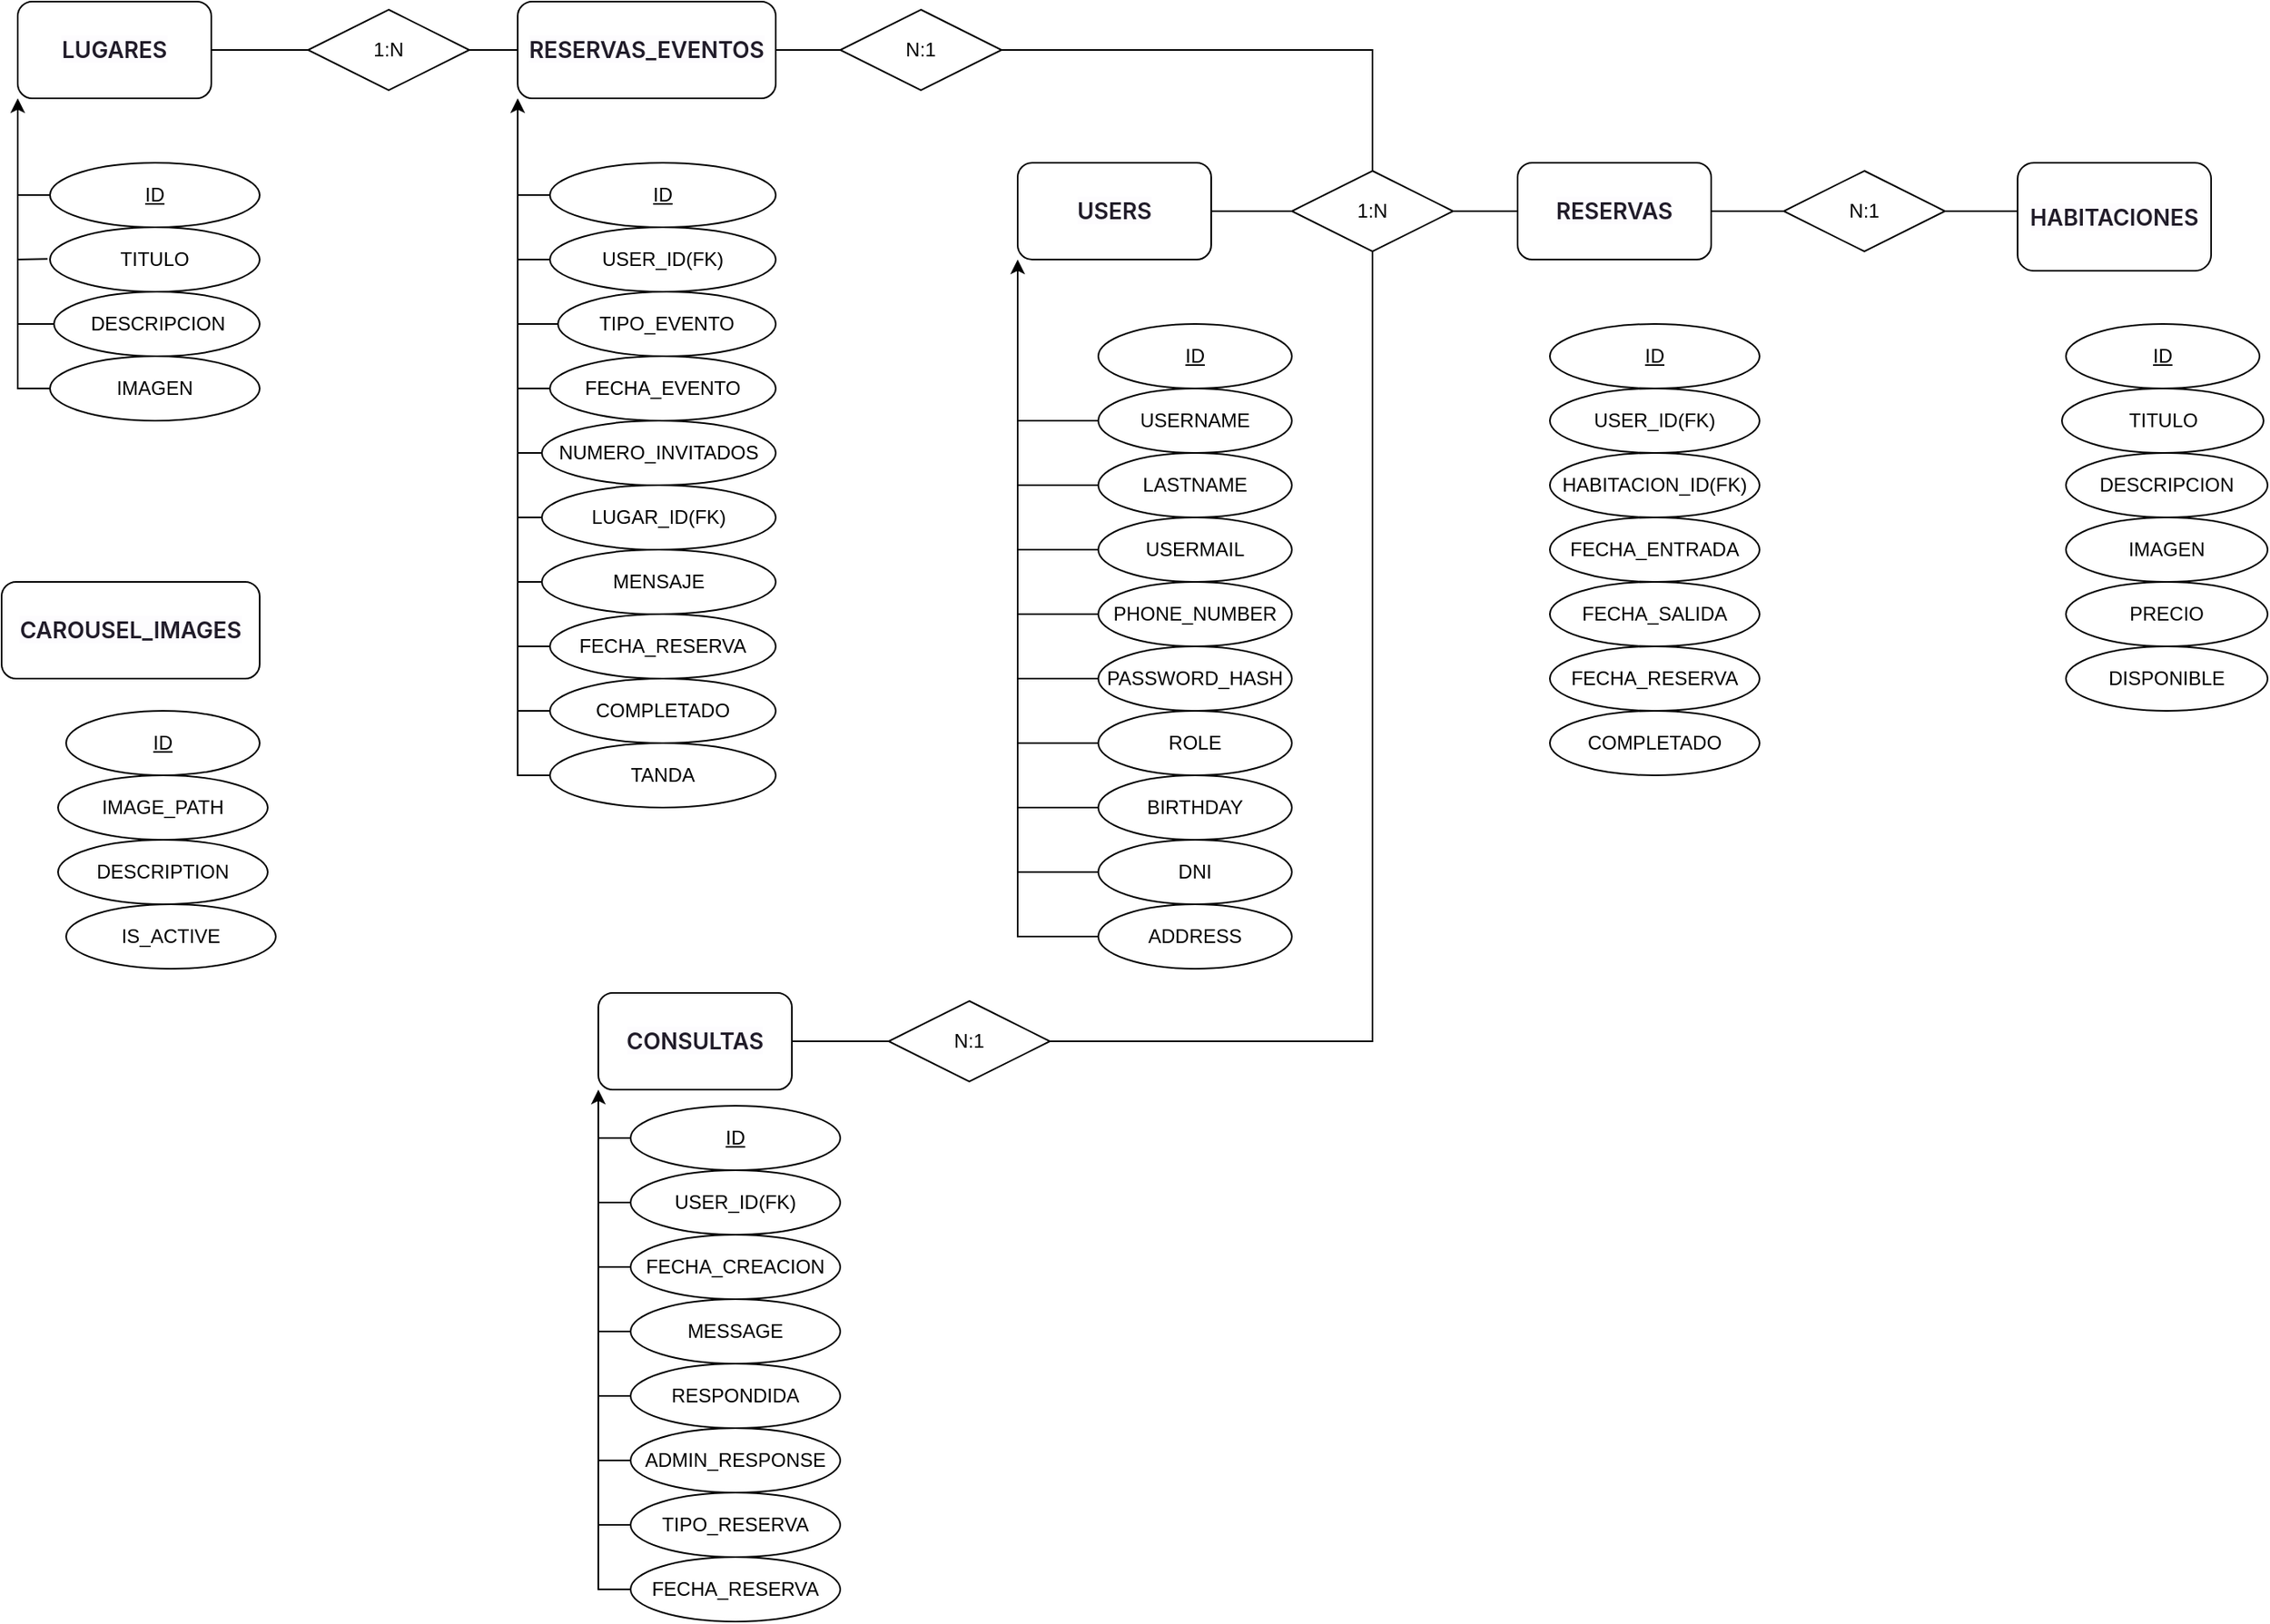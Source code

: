 <mxfile version="27.1.4">
  <diagram name="Page-1" id="kvXtFXLM-AqxZf3X4bmF">
    <mxGraphModel dx="3158" dy="1260" grid="1" gridSize="10" guides="1" tooltips="1" connect="1" arrows="1" fold="1" page="1" pageScale="1" pageWidth="850" pageHeight="1100" math="0" shadow="0">
      <root>
        <mxCell id="0" />
        <mxCell id="1" parent="0" />
        <mxCell id="NwX0gk8FVgNozurQdXJV-1" value="&lt;span style=&quot;box-sizing: border-box; border: 0px solid; --tw-border-spacing-x: 0; --tw-border-spacing-y: 0; --tw-translate-x: 0; --tw-translate-y: 0; --tw-rotate: 0; --tw-skew-x: 0; --tw-skew-y: 0; --tw-scale-x: 1; --tw-scale-y: 1; --tw-pan-x: ; --tw-pan-y: ; --tw-pinch-zoom: ; --tw-scroll-snap-strictness: proximity; --tw-ordinal: ; --tw-slashed-zero: ; --tw-numeric-figure: ; --tw-numeric-spacing: ; --tw-numeric-fraction: ; --tw-ring-inset: ; --tw-ring-offset-width: 0px; --tw-ring-offset-color: #fff; --tw-ring-color: rgba(59,130,246,.5); --tw-ring-offset-shadow: 0 0 transparent; --tw-ring-shadow: 0 0 transparent; --tw-shadow: 0 0 transparent; --tw-shadow-colored: 0 0 transparent; --tw-blur: ; --tw-brightness: ; --tw-contrast: ; --tw-grayscale: ; --tw-hue-rotate: ; --tw-invert: ; --tw-saturate: ; --tw-sepia: ; --tw-drop-shadow: ; --tw-backdrop-blur: ; --tw-backdrop-brightness: ; --tw-backdrop-contrast: ; --tw-backdrop-grayscale: ; --tw-backdrop-hue-rotate: ; --tw-backdrop-invert: ; --tw-backdrop-opacity: ; --tw-backdrop-saturate: ; --tw-backdrop-sepia: ; --tw-gradient-from-position: ; --tw-gradient-via-position: ; --tw-gradient-to-position: ; font-weight: 600; color: rgba(6, 0, 15, 0.89); font-family: Inter, system-ui, -apple-system, &amp;quot;Segoe UI&amp;quot;, Roboto, Ubuntu, Cantarell, &amp;quot;Noto Sans&amp;quot;, sans-serif, &amp;quot;Segoe UI&amp;quot;, Roboto, Ubuntu, Cantarell, &amp;quot;Noto Sans&amp;quot;, sans-serif; font-size: 14px; text-align: left; background-color: rgb(253, 252, 254);&quot; class=&quot;!text-neutral-a12&quot;&gt;RESERVAS&lt;/span&gt;" style="rounded=1;whiteSpace=wrap;html=1;" vertex="1" parent="1">
          <mxGeometry x="780" y="280" width="120" height="60" as="geometry" />
        </mxCell>
        <mxCell id="NwX0gk8FVgNozurQdXJV-2" value="&lt;span style=&quot;box-sizing: border-box; border: 0px solid; --tw-border-spacing-x: 0; --tw-border-spacing-y: 0; --tw-translate-x: 0; --tw-translate-y: 0; --tw-rotate: 0; --tw-skew-x: 0; --tw-skew-y: 0; --tw-scale-x: 1; --tw-scale-y: 1; --tw-pan-x: ; --tw-pan-y: ; --tw-pinch-zoom: ; --tw-scroll-snap-strictness: proximity; --tw-ordinal: ; --tw-slashed-zero: ; --tw-numeric-figure: ; --tw-numeric-spacing: ; --tw-numeric-fraction: ; --tw-ring-inset: ; --tw-ring-offset-width: 0px; --tw-ring-offset-color: #fff; --tw-ring-color: rgba(59,130,246,.5); --tw-ring-offset-shadow: 0 0 transparent; --tw-ring-shadow: 0 0 transparent; --tw-shadow: 0 0 transparent; --tw-shadow-colored: 0 0 transparent; --tw-blur: ; --tw-brightness: ; --tw-contrast: ; --tw-grayscale: ; --tw-hue-rotate: ; --tw-invert: ; --tw-saturate: ; --tw-sepia: ; --tw-drop-shadow: ; --tw-backdrop-blur: ; --tw-backdrop-brightness: ; --tw-backdrop-contrast: ; --tw-backdrop-grayscale: ; --tw-backdrop-hue-rotate: ; --tw-backdrop-invert: ; --tw-backdrop-opacity: ; --tw-backdrop-saturate: ; --tw-backdrop-sepia: ; --tw-gradient-from-position: ; --tw-gradient-via-position: ; --tw-gradient-to-position: ; font-weight: 600; color: rgba(6, 0, 15, 0.89); font-family: Inter, system-ui, -apple-system, &amp;quot;Segoe UI&amp;quot;, Roboto, Ubuntu, Cantarell, &amp;quot;Noto Sans&amp;quot;, sans-serif, &amp;quot;Segoe UI&amp;quot;, Roboto, Ubuntu, Cantarell, &amp;quot;Noto Sans&amp;quot;, sans-serif; font-size: 14px; text-align: left; background-color: rgb(253, 252, 254);&quot; class=&quot;!text-neutral-a12&quot;&gt;CAROUSEL_IMAGES&lt;/span&gt;" style="rounded=1;whiteSpace=wrap;html=1;" vertex="1" parent="1">
          <mxGeometry x="-160" y="540" width="160" height="60" as="geometry" />
        </mxCell>
        <mxCell id="NwX0gk8FVgNozurQdXJV-3" value="&lt;span style=&quot;box-sizing: border-box; border: 0px solid; --tw-border-spacing-x: 0; --tw-border-spacing-y: 0; --tw-translate-x: 0; --tw-translate-y: 0; --tw-rotate: 0; --tw-skew-x: 0; --tw-skew-y: 0; --tw-scale-x: 1; --tw-scale-y: 1; --tw-pan-x: ; --tw-pan-y: ; --tw-pinch-zoom: ; --tw-scroll-snap-strictness: proximity; --tw-ordinal: ; --tw-slashed-zero: ; --tw-numeric-figure: ; --tw-numeric-spacing: ; --tw-numeric-fraction: ; --tw-ring-inset: ; --tw-ring-offset-width: 0px; --tw-ring-offset-color: #fff; --tw-ring-color: rgba(59,130,246,.5); --tw-ring-offset-shadow: 0 0 transparent; --tw-ring-shadow: 0 0 transparent; --tw-shadow: 0 0 transparent; --tw-shadow-colored: 0 0 transparent; --tw-blur: ; --tw-brightness: ; --tw-contrast: ; --tw-grayscale: ; --tw-hue-rotate: ; --tw-invert: ; --tw-saturate: ; --tw-sepia: ; --tw-drop-shadow: ; --tw-backdrop-blur: ; --tw-backdrop-brightness: ; --tw-backdrop-contrast: ; --tw-backdrop-grayscale: ; --tw-backdrop-hue-rotate: ; --tw-backdrop-invert: ; --tw-backdrop-opacity: ; --tw-backdrop-saturate: ; --tw-backdrop-sepia: ; --tw-gradient-from-position: ; --tw-gradient-via-position: ; --tw-gradient-to-position: ; font-weight: 600; color: rgba(6, 0, 15, 0.89); font-family: Inter, system-ui, -apple-system, &amp;quot;Segoe UI&amp;quot;, Roboto, Ubuntu, Cantarell, &amp;quot;Noto Sans&amp;quot;, sans-serif, &amp;quot;Segoe UI&amp;quot;, Roboto, Ubuntu, Cantarell, &amp;quot;Noto Sans&amp;quot;, sans-serif; font-size: 14px; text-align: left; background-color: rgb(253, 252, 254);&quot; class=&quot;!text-neutral-a12&quot;&gt;HABITACIONES&lt;/span&gt;" style="rounded=1;whiteSpace=wrap;html=1;" vertex="1" parent="1">
          <mxGeometry x="1090" y="280" width="120" height="67" as="geometry" />
        </mxCell>
        <mxCell id="NwX0gk8FVgNozurQdXJV-4" value="&lt;span style=&quot;box-sizing: border-box; border: 0px solid; --tw-border-spacing-x: 0; --tw-border-spacing-y: 0; --tw-translate-x: 0; --tw-translate-y: 0; --tw-rotate: 0; --tw-skew-x: 0; --tw-skew-y: 0; --tw-scale-x: 1; --tw-scale-y: 1; --tw-pan-x: ; --tw-pan-y: ; --tw-pinch-zoom: ; --tw-scroll-snap-strictness: proximity; --tw-ordinal: ; --tw-slashed-zero: ; --tw-numeric-figure: ; --tw-numeric-spacing: ; --tw-numeric-fraction: ; --tw-ring-inset: ; --tw-ring-offset-width: 0px; --tw-ring-offset-color: #fff; --tw-ring-color: rgba(59,130,246,.5); --tw-ring-offset-shadow: 0 0 transparent; --tw-ring-shadow: 0 0 transparent; --tw-shadow: 0 0 transparent; --tw-shadow-colored: 0 0 transparent; --tw-blur: ; --tw-brightness: ; --tw-contrast: ; --tw-grayscale: ; --tw-hue-rotate: ; --tw-invert: ; --tw-saturate: ; --tw-sepia: ; --tw-drop-shadow: ; --tw-backdrop-blur: ; --tw-backdrop-brightness: ; --tw-backdrop-contrast: ; --tw-backdrop-grayscale: ; --tw-backdrop-hue-rotate: ; --tw-backdrop-invert: ; --tw-backdrop-opacity: ; --tw-backdrop-saturate: ; --tw-backdrop-sepia: ; --tw-gradient-from-position: ; --tw-gradient-via-position: ; --tw-gradient-to-position: ; font-weight: 600; color: rgba(6, 0, 15, 0.89); font-family: Inter, system-ui, -apple-system, &amp;quot;Segoe UI&amp;quot;, Roboto, Ubuntu, Cantarell, &amp;quot;Noto Sans&amp;quot;, sans-serif, &amp;quot;Segoe UI&amp;quot;, Roboto, Ubuntu, Cantarell, &amp;quot;Noto Sans&amp;quot;, sans-serif; font-size: 14px; text-align: left; background-color: rgb(253, 252, 254);&quot; class=&quot;!text-neutral-a12&quot;&gt;RESERVAS_EVENTOS&lt;/span&gt;" style="rounded=1;whiteSpace=wrap;html=1;" vertex="1" parent="1">
          <mxGeometry x="160" y="180" width="160" height="60" as="geometry" />
        </mxCell>
        <mxCell id="NwX0gk8FVgNozurQdXJV-5" value="&lt;span style=&quot;box-sizing: border-box; border: 0px solid; --tw-border-spacing-x: 0; --tw-border-spacing-y: 0; --tw-translate-x: 0; --tw-translate-y: 0; --tw-rotate: 0; --tw-skew-x: 0; --tw-skew-y: 0; --tw-scale-x: 1; --tw-scale-y: 1; --tw-pan-x: ; --tw-pan-y: ; --tw-pinch-zoom: ; --tw-scroll-snap-strictness: proximity; --tw-ordinal: ; --tw-slashed-zero: ; --tw-numeric-figure: ; --tw-numeric-spacing: ; --tw-numeric-fraction: ; --tw-ring-inset: ; --tw-ring-offset-width: 0px; --tw-ring-offset-color: #fff; --tw-ring-color: rgba(59,130,246,.5); --tw-ring-offset-shadow: 0 0 transparent; --tw-ring-shadow: 0 0 transparent; --tw-shadow: 0 0 transparent; --tw-shadow-colored: 0 0 transparent; --tw-blur: ; --tw-brightness: ; --tw-contrast: ; --tw-grayscale: ; --tw-hue-rotate: ; --tw-invert: ; --tw-saturate: ; --tw-sepia: ; --tw-drop-shadow: ; --tw-backdrop-blur: ; --tw-backdrop-brightness: ; --tw-backdrop-contrast: ; --tw-backdrop-grayscale: ; --tw-backdrop-hue-rotate: ; --tw-backdrop-invert: ; --tw-backdrop-opacity: ; --tw-backdrop-saturate: ; --tw-backdrop-sepia: ; --tw-gradient-from-position: ; --tw-gradient-via-position: ; --tw-gradient-to-position: ; font-weight: 600; color: rgba(6, 0, 15, 0.89); font-family: Inter, system-ui, -apple-system, &amp;quot;Segoe UI&amp;quot;, Roboto, Ubuntu, Cantarell, &amp;quot;Noto Sans&amp;quot;, sans-serif, &amp;quot;Segoe UI&amp;quot;, Roboto, Ubuntu, Cantarell, &amp;quot;Noto Sans&amp;quot;, sans-serif; font-size: 14px; text-align: left; background-color: rgb(253, 252, 254);&quot; class=&quot;!text-neutral-a12&quot;&gt;LUGARES&lt;/span&gt;" style="rounded=1;whiteSpace=wrap;html=1;" vertex="1" parent="1">
          <mxGeometry x="-150" y="180" width="120" height="60" as="geometry" />
        </mxCell>
        <mxCell id="NwX0gk8FVgNozurQdXJV-6" value="&lt;span style=&quot;box-sizing: border-box; border: 0px solid; --tw-border-spacing-x: 0; --tw-border-spacing-y: 0; --tw-translate-x: 0; --tw-translate-y: 0; --tw-rotate: 0; --tw-skew-x: 0; --tw-skew-y: 0; --tw-scale-x: 1; --tw-scale-y: 1; --tw-pan-x: ; --tw-pan-y: ; --tw-pinch-zoom: ; --tw-scroll-snap-strictness: proximity; --tw-ordinal: ; --tw-slashed-zero: ; --tw-numeric-figure: ; --tw-numeric-spacing: ; --tw-numeric-fraction: ; --tw-ring-inset: ; --tw-ring-offset-width: 0px; --tw-ring-offset-color: #fff; --tw-ring-color: rgba(59,130,246,.5); --tw-ring-offset-shadow: 0 0 transparent; --tw-ring-shadow: 0 0 transparent; --tw-shadow: 0 0 transparent; --tw-shadow-colored: 0 0 transparent; --tw-blur: ; --tw-brightness: ; --tw-contrast: ; --tw-grayscale: ; --tw-hue-rotate: ; --tw-invert: ; --tw-saturate: ; --tw-sepia: ; --tw-drop-shadow: ; --tw-backdrop-blur: ; --tw-backdrop-brightness: ; --tw-backdrop-contrast: ; --tw-backdrop-grayscale: ; --tw-backdrop-hue-rotate: ; --tw-backdrop-invert: ; --tw-backdrop-opacity: ; --tw-backdrop-saturate: ; --tw-backdrop-sepia: ; --tw-gradient-from-position: ; --tw-gradient-via-position: ; --tw-gradient-to-position: ; font-weight: 600; color: rgba(6, 0, 15, 0.89); font-family: Inter, system-ui, -apple-system, &amp;quot;Segoe UI&amp;quot;, Roboto, Ubuntu, Cantarell, &amp;quot;Noto Sans&amp;quot;, sans-serif, &amp;quot;Segoe UI&amp;quot;, Roboto, Ubuntu, Cantarell, &amp;quot;Noto Sans&amp;quot;, sans-serif; font-size: 14px; text-align: left; background-color: rgb(253, 252, 254);&quot; class=&quot;!text-neutral-a12&quot;&gt;USERS&lt;/span&gt;" style="rounded=1;whiteSpace=wrap;html=1;" vertex="1" parent="1">
          <mxGeometry x="470" y="280" width="120" height="60" as="geometry" />
        </mxCell>
        <mxCell id="NwX0gk8FVgNozurQdXJV-7" value="&lt;span style=&quot;box-sizing: border-box; border: 0px solid; --tw-border-spacing-x: 0; --tw-border-spacing-y: 0; --tw-translate-x: 0; --tw-translate-y: 0; --tw-rotate: 0; --tw-skew-x: 0; --tw-skew-y: 0; --tw-scale-x: 1; --tw-scale-y: 1; --tw-pan-x: ; --tw-pan-y: ; --tw-pinch-zoom: ; --tw-scroll-snap-strictness: proximity; --tw-ordinal: ; --tw-slashed-zero: ; --tw-numeric-figure: ; --tw-numeric-spacing: ; --tw-numeric-fraction: ; --tw-ring-inset: ; --tw-ring-offset-width: 0px; --tw-ring-offset-color: #fff; --tw-ring-color: rgba(59,130,246,.5); --tw-ring-offset-shadow: 0 0 transparent; --tw-ring-shadow: 0 0 transparent; --tw-shadow: 0 0 transparent; --tw-shadow-colored: 0 0 transparent; --tw-blur: ; --tw-brightness: ; --tw-contrast: ; --tw-grayscale: ; --tw-hue-rotate: ; --tw-invert: ; --tw-saturate: ; --tw-sepia: ; --tw-drop-shadow: ; --tw-backdrop-blur: ; --tw-backdrop-brightness: ; --tw-backdrop-contrast: ; --tw-backdrop-grayscale: ; --tw-backdrop-hue-rotate: ; --tw-backdrop-invert: ; --tw-backdrop-opacity: ; --tw-backdrop-saturate: ; --tw-backdrop-sepia: ; --tw-gradient-from-position: ; --tw-gradient-via-position: ; --tw-gradient-to-position: ; font-weight: 600; color: rgba(6, 0, 15, 0.89); font-family: Inter, system-ui, -apple-system, &amp;quot;Segoe UI&amp;quot;, Roboto, Ubuntu, Cantarell, &amp;quot;Noto Sans&amp;quot;, sans-serif, &amp;quot;Segoe UI&amp;quot;, Roboto, Ubuntu, Cantarell, &amp;quot;Noto Sans&amp;quot;, sans-serif; font-size: 14px; text-align: left; background-color: rgb(253, 252, 254);&quot; class=&quot;!text-neutral-a12&quot;&gt;CONSULTAS&lt;/span&gt;" style="rounded=1;whiteSpace=wrap;html=1;" vertex="1" parent="1">
          <mxGeometry x="210" y="795" width="120" height="60" as="geometry" />
        </mxCell>
        <mxCell id="NwX0gk8FVgNozurQdXJV-10" value="&lt;u&gt;ID&lt;/u&gt;" style="ellipse;whiteSpace=wrap;html=1;" vertex="1" parent="1">
          <mxGeometry x="520" y="380" width="120" height="40" as="geometry" />
        </mxCell>
        <mxCell id="NwX0gk8FVgNozurQdXJV-11" value="USERNAME" style="ellipse;whiteSpace=wrap;html=1;" vertex="1" parent="1">
          <mxGeometry x="520" y="420" width="120" height="40" as="geometry" />
        </mxCell>
        <mxCell id="NwX0gk8FVgNozurQdXJV-12" value="LASTNAME" style="ellipse;whiteSpace=wrap;html=1;" vertex="1" parent="1">
          <mxGeometry x="520" y="460" width="120" height="40" as="geometry" />
        </mxCell>
        <mxCell id="NwX0gk8FVgNozurQdXJV-13" value="USERMAIL" style="ellipse;whiteSpace=wrap;html=1;" vertex="1" parent="1">
          <mxGeometry x="520" y="500" width="120" height="40" as="geometry" />
        </mxCell>
        <mxCell id="NwX0gk8FVgNozurQdXJV-14" value="PHONE_NUMBER" style="ellipse;whiteSpace=wrap;html=1;" vertex="1" parent="1">
          <mxGeometry x="520" y="540" width="120" height="40" as="geometry" />
        </mxCell>
        <mxCell id="NwX0gk8FVgNozurQdXJV-15" value="PASSWORD_HASH" style="ellipse;whiteSpace=wrap;html=1;" vertex="1" parent="1">
          <mxGeometry x="520" y="580" width="120" height="40" as="geometry" />
        </mxCell>
        <mxCell id="NwX0gk8FVgNozurQdXJV-16" value="ROLE" style="ellipse;whiteSpace=wrap;html=1;" vertex="1" parent="1">
          <mxGeometry x="520" y="620" width="120" height="40" as="geometry" />
        </mxCell>
        <mxCell id="NwX0gk8FVgNozurQdXJV-17" value="BIRTHDAY" style="ellipse;whiteSpace=wrap;html=1;" vertex="1" parent="1">
          <mxGeometry x="520" y="660" width="120" height="40" as="geometry" />
        </mxCell>
        <mxCell id="NwX0gk8FVgNozurQdXJV-18" value="DNI" style="ellipse;whiteSpace=wrap;html=1;" vertex="1" parent="1">
          <mxGeometry x="520" y="700" width="120" height="40" as="geometry" />
        </mxCell>
        <mxCell id="NwX0gk8FVgNozurQdXJV-19" value="ADDRESS" style="ellipse;whiteSpace=wrap;html=1;" vertex="1" parent="1">
          <mxGeometry x="520" y="740" width="120" height="40" as="geometry" />
        </mxCell>
        <mxCell id="NwX0gk8FVgNozurQdXJV-21" value="" style="endArrow=classic;html=1;rounded=0;exitX=0;exitY=0.5;exitDx=0;exitDy=0;startFill=0;entryX=0;entryY=1;entryDx=0;entryDy=0;endFill=1;" edge="1" parent="1" source="NwX0gk8FVgNozurQdXJV-11" target="NwX0gk8FVgNozurQdXJV-6">
          <mxGeometry width="50" height="50" relative="1" as="geometry">
            <mxPoint x="420" y="560" as="sourcePoint" />
            <mxPoint x="470" y="400" as="targetPoint" />
            <Array as="points">
              <mxPoint x="470" y="440" />
            </Array>
          </mxGeometry>
        </mxCell>
        <mxCell id="NwX0gk8FVgNozurQdXJV-22" value="" style="endArrow=none;html=1;rounded=0;exitX=0;exitY=0.5;exitDx=0;exitDy=0;startFill=0;" edge="1" parent="1">
          <mxGeometry width="50" height="50" relative="1" as="geometry">
            <mxPoint x="520" y="480" as="sourcePoint" />
            <mxPoint x="470" y="440" as="targetPoint" />
            <Array as="points">
              <mxPoint x="470" y="480" />
            </Array>
          </mxGeometry>
        </mxCell>
        <mxCell id="NwX0gk8FVgNozurQdXJV-23" value="" style="endArrow=none;html=1;rounded=0;exitX=0;exitY=0.5;exitDx=0;exitDy=0;startFill=0;" edge="1" parent="1">
          <mxGeometry width="50" height="50" relative="1" as="geometry">
            <mxPoint x="520" y="520" as="sourcePoint" />
            <mxPoint x="470" y="480" as="targetPoint" />
            <Array as="points">
              <mxPoint x="470" y="520" />
            </Array>
          </mxGeometry>
        </mxCell>
        <mxCell id="NwX0gk8FVgNozurQdXJV-24" value="" style="endArrow=none;html=1;rounded=0;exitX=0;exitY=0.5;exitDx=0;exitDy=0;startFill=0;" edge="1" parent="1">
          <mxGeometry width="50" height="50" relative="1" as="geometry">
            <mxPoint x="520" y="560" as="sourcePoint" />
            <mxPoint x="470" y="520" as="targetPoint" />
            <Array as="points">
              <mxPoint x="470" y="560" />
            </Array>
          </mxGeometry>
        </mxCell>
        <mxCell id="NwX0gk8FVgNozurQdXJV-25" value="" style="endArrow=none;html=1;rounded=0;exitX=0;exitY=0.5;exitDx=0;exitDy=0;startFill=0;" edge="1" parent="1">
          <mxGeometry width="50" height="50" relative="1" as="geometry">
            <mxPoint x="520" y="600" as="sourcePoint" />
            <mxPoint x="470" y="560" as="targetPoint" />
            <Array as="points">
              <mxPoint x="470" y="600" />
            </Array>
          </mxGeometry>
        </mxCell>
        <mxCell id="NwX0gk8FVgNozurQdXJV-26" value="" style="endArrow=none;html=1;rounded=0;exitX=0;exitY=0.5;exitDx=0;exitDy=0;startFill=0;" edge="1" parent="1">
          <mxGeometry width="50" height="50" relative="1" as="geometry">
            <mxPoint x="520" y="640" as="sourcePoint" />
            <mxPoint x="470" y="600" as="targetPoint" />
            <Array as="points">
              <mxPoint x="470" y="640" />
            </Array>
          </mxGeometry>
        </mxCell>
        <mxCell id="NwX0gk8FVgNozurQdXJV-27" value="" style="endArrow=none;html=1;rounded=0;exitX=0;exitY=0.5;exitDx=0;exitDy=0;startFill=0;" edge="1" parent="1">
          <mxGeometry width="50" height="50" relative="1" as="geometry">
            <mxPoint x="520" y="680" as="sourcePoint" />
            <mxPoint x="470" y="640" as="targetPoint" />
            <Array as="points">
              <mxPoint x="470" y="680" />
            </Array>
          </mxGeometry>
        </mxCell>
        <mxCell id="NwX0gk8FVgNozurQdXJV-28" value="" style="endArrow=none;html=1;rounded=0;exitX=0;exitY=0.5;exitDx=0;exitDy=0;startFill=0;" edge="1" parent="1">
          <mxGeometry width="50" height="50" relative="1" as="geometry">
            <mxPoint x="520" y="720" as="sourcePoint" />
            <mxPoint x="470" y="680" as="targetPoint" />
            <Array as="points">
              <mxPoint x="470" y="720" />
            </Array>
          </mxGeometry>
        </mxCell>
        <mxCell id="NwX0gk8FVgNozurQdXJV-29" value="" style="endArrow=none;html=1;rounded=0;exitX=0;exitY=0.5;exitDx=0;exitDy=0;startFill=0;" edge="1" parent="1">
          <mxGeometry width="50" height="50" relative="1" as="geometry">
            <mxPoint x="520" y="760" as="sourcePoint" />
            <mxPoint x="470" y="720" as="targetPoint" />
            <Array as="points">
              <mxPoint x="470" y="760" />
            </Array>
          </mxGeometry>
        </mxCell>
        <mxCell id="NwX0gk8FVgNozurQdXJV-30" value="1:N" style="rhombus;whiteSpace=wrap;html=1;" vertex="1" parent="1">
          <mxGeometry x="640" y="285" width="100" height="50" as="geometry" />
        </mxCell>
        <mxCell id="NwX0gk8FVgNozurQdXJV-31" value="" style="endArrow=none;html=1;rounded=0;exitX=1;exitY=0.5;exitDx=0;exitDy=0;" edge="1" parent="1" source="NwX0gk8FVgNozurQdXJV-6" target="NwX0gk8FVgNozurQdXJV-30">
          <mxGeometry width="50" height="50" relative="1" as="geometry">
            <mxPoint x="620" y="450" as="sourcePoint" />
            <mxPoint x="670" y="400" as="targetPoint" />
          </mxGeometry>
        </mxCell>
        <mxCell id="NwX0gk8FVgNozurQdXJV-32" value="" style="endArrow=none;html=1;rounded=0;exitX=1;exitY=0.5;exitDx=0;exitDy=0;entryX=0;entryY=0.5;entryDx=0;entryDy=0;" edge="1" parent="1" source="NwX0gk8FVgNozurQdXJV-30" target="NwX0gk8FVgNozurQdXJV-1">
          <mxGeometry width="50" height="50" relative="1" as="geometry">
            <mxPoint x="730" y="370" as="sourcePoint" />
            <mxPoint x="780" y="370" as="targetPoint" />
          </mxGeometry>
        </mxCell>
        <mxCell id="NwX0gk8FVgNozurQdXJV-38" value="&lt;u&gt;ID&lt;/u&gt;" style="ellipse;whiteSpace=wrap;html=1;" vertex="1" parent="1">
          <mxGeometry x="180" y="280" width="140" height="40" as="geometry" />
        </mxCell>
        <mxCell id="NwX0gk8FVgNozurQdXJV-39" value="N:1" style="rhombus;whiteSpace=wrap;html=1;" vertex="1" parent="1">
          <mxGeometry x="360" y="185" width="100" height="50" as="geometry" />
        </mxCell>
        <mxCell id="NwX0gk8FVgNozurQdXJV-41" value="N:1" style="rhombus;whiteSpace=wrap;html=1;" vertex="1" parent="1">
          <mxGeometry x="945" y="285" width="100" height="50" as="geometry" />
        </mxCell>
        <mxCell id="NwX0gk8FVgNozurQdXJV-42" value="" style="endArrow=none;html=1;rounded=0;exitX=1;exitY=0.5;exitDx=0;exitDy=0;entryX=0;entryY=0.5;entryDx=0;entryDy=0;" edge="1" parent="1" source="NwX0gk8FVgNozurQdXJV-1" target="NwX0gk8FVgNozurQdXJV-41">
          <mxGeometry width="50" height="50" relative="1" as="geometry">
            <mxPoint x="910" y="390" as="sourcePoint" />
            <mxPoint x="960" y="390" as="targetPoint" />
          </mxGeometry>
        </mxCell>
        <mxCell id="NwX0gk8FVgNozurQdXJV-43" value="" style="endArrow=none;html=1;rounded=0;exitX=1;exitY=0.5;exitDx=0;exitDy=0;entryX=0;entryY=0.448;entryDx=0;entryDy=0;entryPerimeter=0;" edge="1" parent="1" source="NwX0gk8FVgNozurQdXJV-41" target="NwX0gk8FVgNozurQdXJV-3">
          <mxGeometry width="50" height="50" relative="1" as="geometry">
            <mxPoint x="990" y="370" as="sourcePoint" />
            <mxPoint x="1035" y="370" as="targetPoint" />
          </mxGeometry>
        </mxCell>
        <mxCell id="NwX0gk8FVgNozurQdXJV-44" value="1:N" style="rhombus;whiteSpace=wrap;html=1;" vertex="1" parent="1">
          <mxGeometry x="30" y="185" width="100" height="50" as="geometry" />
        </mxCell>
        <mxCell id="NwX0gk8FVgNozurQdXJV-46" value="" style="endArrow=none;html=1;rounded=0;exitX=1;exitY=0.5;exitDx=0;exitDy=0;entryX=0;entryY=0.5;entryDx=0;entryDy=0;" edge="1" parent="1" source="NwX0gk8FVgNozurQdXJV-44" target="NwX0gk8FVgNozurQdXJV-4">
          <mxGeometry width="50" height="50" relative="1" as="geometry">
            <mxPoint x="140" y="260" as="sourcePoint" />
            <mxPoint x="190" y="260" as="targetPoint" />
          </mxGeometry>
        </mxCell>
        <mxCell id="NwX0gk8FVgNozurQdXJV-47" value="" style="endArrow=none;html=1;rounded=0;exitX=1;exitY=0.5;exitDx=0;exitDy=0;entryX=0;entryY=0.5;entryDx=0;entryDy=0;" edge="1" parent="1" source="NwX0gk8FVgNozurQdXJV-5" target="NwX0gk8FVgNozurQdXJV-44">
          <mxGeometry width="50" height="50" relative="1" as="geometry">
            <mxPoint x="60" y="270" as="sourcePoint" />
            <mxPoint x="90" y="270" as="targetPoint" />
          </mxGeometry>
        </mxCell>
        <mxCell id="NwX0gk8FVgNozurQdXJV-48" value="" style="endArrow=none;html=1;rounded=0;exitX=1;exitY=0.5;exitDx=0;exitDy=0;entryX=0;entryY=0.5;entryDx=0;entryDy=0;" edge="1" parent="1" source="NwX0gk8FVgNozurQdXJV-4" target="NwX0gk8FVgNozurQdXJV-39">
          <mxGeometry width="50" height="50" relative="1" as="geometry">
            <mxPoint x="340" y="280" as="sourcePoint" />
            <mxPoint x="370" y="280" as="targetPoint" />
          </mxGeometry>
        </mxCell>
        <mxCell id="NwX0gk8FVgNozurQdXJV-49" value="" style="endArrow=none;html=1;rounded=0;entryX=1;entryY=0.5;entryDx=0;entryDy=0;exitX=0.5;exitY=0;exitDx=0;exitDy=0;" edge="1" parent="1" source="NwX0gk8FVgNozurQdXJV-30" target="NwX0gk8FVgNozurQdXJV-39">
          <mxGeometry width="50" height="50" relative="1" as="geometry">
            <mxPoint x="540" y="240" as="sourcePoint" />
            <mxPoint x="590" y="190" as="targetPoint" />
            <Array as="points">
              <mxPoint x="690" y="210" />
            </Array>
          </mxGeometry>
        </mxCell>
        <mxCell id="NwX0gk8FVgNozurQdXJV-51" value="&lt;u&gt;ID&lt;/u&gt;" style="ellipse;whiteSpace=wrap;html=1;" vertex="1" parent="1">
          <mxGeometry x="-130" y="280" width="130" height="40" as="geometry" />
        </mxCell>
        <mxCell id="NwX0gk8FVgNozurQdXJV-52" value="USER_ID(FK)" style="ellipse;whiteSpace=wrap;html=1;" vertex="1" parent="1">
          <mxGeometry x="180" y="320" width="140" height="40" as="geometry" />
        </mxCell>
        <mxCell id="NwX0gk8FVgNozurQdXJV-54" value="TIPO_EVENTO" style="ellipse;whiteSpace=wrap;html=1;" vertex="1" parent="1">
          <mxGeometry x="185" y="360" width="135" height="40" as="geometry" />
        </mxCell>
        <mxCell id="NwX0gk8FVgNozurQdXJV-55" value="FECHA_EVENTO" style="ellipse;whiteSpace=wrap;html=1;" vertex="1" parent="1">
          <mxGeometry x="180" y="400" width="140" height="40" as="geometry" />
        </mxCell>
        <mxCell id="NwX0gk8FVgNozurQdXJV-56" value="NUMERO_INVITADOS" style="ellipse;whiteSpace=wrap;html=1;" vertex="1" parent="1">
          <mxGeometry x="175" y="440" width="145" height="40" as="geometry" />
        </mxCell>
        <mxCell id="NwX0gk8FVgNozurQdXJV-57" value="LUGAR_ID(FK)" style="ellipse;whiteSpace=wrap;html=1;" vertex="1" parent="1">
          <mxGeometry x="175" y="480" width="145" height="40" as="geometry" />
        </mxCell>
        <mxCell id="NwX0gk8FVgNozurQdXJV-58" value="MENSAJE" style="ellipse;whiteSpace=wrap;html=1;" vertex="1" parent="1">
          <mxGeometry x="175" y="520" width="145" height="40" as="geometry" />
        </mxCell>
        <mxCell id="NwX0gk8FVgNozurQdXJV-59" value="FECHA_RESERVA" style="ellipse;whiteSpace=wrap;html=1;" vertex="1" parent="1">
          <mxGeometry x="180" y="560" width="140" height="40" as="geometry" />
        </mxCell>
        <mxCell id="NwX0gk8FVgNozurQdXJV-60" value="COMPLETADO" style="ellipse;whiteSpace=wrap;html=1;" vertex="1" parent="1">
          <mxGeometry x="180" y="600" width="140" height="40" as="geometry" />
        </mxCell>
        <mxCell id="NwX0gk8FVgNozurQdXJV-61" value="" style="endArrow=classic;html=1;rounded=0;entryX=0;entryY=1;entryDx=0;entryDy=0;exitX=0;exitY=0.5;exitDx=0;exitDy=0;" edge="1" parent="1" source="NwX0gk8FVgNozurQdXJV-38" target="NwX0gk8FVgNozurQdXJV-4">
          <mxGeometry width="50" height="50" relative="1" as="geometry">
            <mxPoint x="60" y="370" as="sourcePoint" />
            <mxPoint x="110" y="320" as="targetPoint" />
            <Array as="points">
              <mxPoint x="160" y="300" />
            </Array>
          </mxGeometry>
        </mxCell>
        <mxCell id="NwX0gk8FVgNozurQdXJV-62" value="" style="endArrow=none;html=1;rounded=0;entryX=0;entryY=1;entryDx=0;entryDy=0;exitX=0;exitY=0.5;exitDx=0;exitDy=0;startFill=0;" edge="1" parent="1" source="NwX0gk8FVgNozurQdXJV-52">
          <mxGeometry width="50" height="50" relative="1" as="geometry">
            <mxPoint x="180" y="360" as="sourcePoint" />
            <mxPoint x="160" y="300" as="targetPoint" />
            <Array as="points">
              <mxPoint x="160" y="340" />
            </Array>
          </mxGeometry>
        </mxCell>
        <mxCell id="NwX0gk8FVgNozurQdXJV-63" value="" style="endArrow=none;html=1;rounded=0;entryX=0;entryY=1;entryDx=0;entryDy=0;exitX=0;exitY=0.5;exitDx=0;exitDy=0;startFill=0;" edge="1" parent="1" source="NwX0gk8FVgNozurQdXJV-54">
          <mxGeometry width="50" height="50" relative="1" as="geometry">
            <mxPoint x="180" y="380" as="sourcePoint" />
            <mxPoint x="160" y="340" as="targetPoint" />
            <Array as="points">
              <mxPoint x="160" y="380" />
            </Array>
          </mxGeometry>
        </mxCell>
        <mxCell id="NwX0gk8FVgNozurQdXJV-64" value="" style="endArrow=none;html=1;rounded=0;entryX=0;entryY=1;entryDx=0;entryDy=0;exitX=0;exitY=0.5;exitDx=0;exitDy=0;startFill=0;" edge="1" parent="1">
          <mxGeometry width="50" height="50" relative="1" as="geometry">
            <mxPoint x="180" y="420" as="sourcePoint" />
            <mxPoint x="160" y="380" as="targetPoint" />
            <Array as="points">
              <mxPoint x="160" y="420" />
            </Array>
          </mxGeometry>
        </mxCell>
        <mxCell id="NwX0gk8FVgNozurQdXJV-65" value="" style="endArrow=none;html=1;rounded=0;entryX=0;entryY=1;entryDx=0;entryDy=0;startFill=0;exitX=0;exitY=0.5;exitDx=0;exitDy=0;" edge="1" parent="1" source="NwX0gk8FVgNozurQdXJV-56">
          <mxGeometry width="50" height="50" relative="1" as="geometry">
            <mxPoint x="170" y="460" as="sourcePoint" />
            <mxPoint x="160" y="420" as="targetPoint" />
            <Array as="points">
              <mxPoint x="160" y="460" />
            </Array>
          </mxGeometry>
        </mxCell>
        <mxCell id="NwX0gk8FVgNozurQdXJV-66" value="" style="endArrow=none;html=1;rounded=0;entryX=0;entryY=1;entryDx=0;entryDy=0;startFill=0;exitX=0;exitY=0.5;exitDx=0;exitDy=0;" edge="1" parent="1" source="NwX0gk8FVgNozurQdXJV-57">
          <mxGeometry width="50" height="50" relative="1" as="geometry">
            <mxPoint x="170" y="500" as="sourcePoint" />
            <mxPoint x="160" y="460" as="targetPoint" />
            <Array as="points">
              <mxPoint x="160" y="500" />
            </Array>
          </mxGeometry>
        </mxCell>
        <mxCell id="NwX0gk8FVgNozurQdXJV-67" value="" style="endArrow=none;html=1;rounded=0;entryX=0;entryY=1;entryDx=0;entryDy=0;startFill=0;exitX=0;exitY=0.5;exitDx=0;exitDy=0;" edge="1" parent="1" source="NwX0gk8FVgNozurQdXJV-58">
          <mxGeometry width="50" height="50" relative="1" as="geometry">
            <mxPoint x="170" y="540" as="sourcePoint" />
            <mxPoint x="160" y="500" as="targetPoint" />
            <Array as="points">
              <mxPoint x="160" y="540" />
            </Array>
          </mxGeometry>
        </mxCell>
        <mxCell id="NwX0gk8FVgNozurQdXJV-68" value="" style="endArrow=none;html=1;rounded=0;entryX=0;entryY=1;entryDx=0;entryDy=0;exitX=0;exitY=0.5;exitDx=0;exitDy=0;startFill=0;" edge="1" parent="1">
          <mxGeometry width="50" height="50" relative="1" as="geometry">
            <mxPoint x="180" y="580" as="sourcePoint" />
            <mxPoint x="160" y="540" as="targetPoint" />
            <Array as="points">
              <mxPoint x="160" y="580" />
            </Array>
          </mxGeometry>
        </mxCell>
        <mxCell id="NwX0gk8FVgNozurQdXJV-69" value="" style="endArrow=none;html=1;rounded=0;entryX=0;entryY=1;entryDx=0;entryDy=0;exitX=0;exitY=0.5;exitDx=0;exitDy=0;startFill=0;" edge="1" parent="1">
          <mxGeometry width="50" height="50" relative="1" as="geometry">
            <mxPoint x="180" y="620" as="sourcePoint" />
            <mxPoint x="160" y="580" as="targetPoint" />
            <Array as="points">
              <mxPoint x="160" y="620" />
            </Array>
          </mxGeometry>
        </mxCell>
        <mxCell id="NwX0gk8FVgNozurQdXJV-70" value="&lt;u&gt;ID&lt;/u&gt;" style="ellipse;whiteSpace=wrap;html=1;" vertex="1" parent="1">
          <mxGeometry x="800" y="380" width="130" height="40" as="geometry" />
        </mxCell>
        <mxCell id="NwX0gk8FVgNozurQdXJV-71" value="USER_ID(FK)" style="ellipse;whiteSpace=wrap;html=1;" vertex="1" parent="1">
          <mxGeometry x="800" y="420" width="130" height="40" as="geometry" />
        </mxCell>
        <mxCell id="NwX0gk8FVgNozurQdXJV-72" value="HABITACION_ID(FK)" style="ellipse;whiteSpace=wrap;html=1;" vertex="1" parent="1">
          <mxGeometry x="800" y="460" width="130" height="40" as="geometry" />
        </mxCell>
        <mxCell id="NwX0gk8FVgNozurQdXJV-73" value="FECHA_ENTRADA" style="ellipse;whiteSpace=wrap;html=1;" vertex="1" parent="1">
          <mxGeometry x="800" y="500" width="130" height="40" as="geometry" />
        </mxCell>
        <mxCell id="NwX0gk8FVgNozurQdXJV-74" value="FECHA_SALIDA" style="ellipse;whiteSpace=wrap;html=1;" vertex="1" parent="1">
          <mxGeometry x="800" y="540" width="130" height="40" as="geometry" />
        </mxCell>
        <mxCell id="NwX0gk8FVgNozurQdXJV-75" value="FECHA_RESERVA" style="ellipse;whiteSpace=wrap;html=1;" vertex="1" parent="1">
          <mxGeometry x="800" y="580" width="130" height="40" as="geometry" />
        </mxCell>
        <mxCell id="NwX0gk8FVgNozurQdXJV-76" value="COMPLETADO" style="ellipse;whiteSpace=wrap;html=1;" vertex="1" parent="1">
          <mxGeometry x="800" y="620" width="130" height="40" as="geometry" />
        </mxCell>
        <mxCell id="NwX0gk8FVgNozurQdXJV-77" value="&lt;u&gt;ID&lt;/u&gt;" style="ellipse;whiteSpace=wrap;html=1;" vertex="1" parent="1">
          <mxGeometry x="-120" y="620" width="120" height="40" as="geometry" />
        </mxCell>
        <mxCell id="NwX0gk8FVgNozurQdXJV-78" value="IMAGE_PATH" style="ellipse;whiteSpace=wrap;html=1;" vertex="1" parent="1">
          <mxGeometry x="-125" y="660" width="130" height="40" as="geometry" />
        </mxCell>
        <mxCell id="NwX0gk8FVgNozurQdXJV-79" value="DESCRIPTION" style="ellipse;whiteSpace=wrap;html=1;" vertex="1" parent="1">
          <mxGeometry x="-125" y="700" width="130" height="40" as="geometry" />
        </mxCell>
        <mxCell id="NwX0gk8FVgNozurQdXJV-80" value="IS_ACTIVE" style="ellipse;whiteSpace=wrap;html=1;" vertex="1" parent="1">
          <mxGeometry x="-120" y="740" width="130" height="40" as="geometry" />
        </mxCell>
        <mxCell id="NwX0gk8FVgNozurQdXJV-81" value="&lt;u&gt;ID&lt;/u&gt;" style="ellipse;whiteSpace=wrap;html=1;" vertex="1" parent="1">
          <mxGeometry x="1120" y="380" width="120" height="40" as="geometry" />
        </mxCell>
        <mxCell id="NwX0gk8FVgNozurQdXJV-82" value="TITULO" style="ellipse;whiteSpace=wrap;html=1;" vertex="1" parent="1">
          <mxGeometry x="1117.5" y="420" width="125" height="40" as="geometry" />
        </mxCell>
        <mxCell id="NwX0gk8FVgNozurQdXJV-83" value="DESCRIPCION" style="ellipse;whiteSpace=wrap;html=1;" vertex="1" parent="1">
          <mxGeometry x="1120" y="460" width="125" height="40" as="geometry" />
        </mxCell>
        <mxCell id="NwX0gk8FVgNozurQdXJV-84" value="IMAGEN" style="ellipse;whiteSpace=wrap;html=1;" vertex="1" parent="1">
          <mxGeometry x="1120" y="500" width="125" height="40" as="geometry" />
        </mxCell>
        <mxCell id="NwX0gk8FVgNozurQdXJV-85" value="PRECIO" style="ellipse;whiteSpace=wrap;html=1;" vertex="1" parent="1">
          <mxGeometry x="1120" y="540" width="125" height="40" as="geometry" />
        </mxCell>
        <mxCell id="NwX0gk8FVgNozurQdXJV-86" value="DISPONIBLE" style="ellipse;whiteSpace=wrap;html=1;" vertex="1" parent="1">
          <mxGeometry x="1120" y="580" width="125" height="40" as="geometry" />
        </mxCell>
        <mxCell id="NwX0gk8FVgNozurQdXJV-87" value="TITULO" style="ellipse;whiteSpace=wrap;html=1;" vertex="1" parent="1">
          <mxGeometry x="-130" y="320" width="130" height="40" as="geometry" />
        </mxCell>
        <mxCell id="NwX0gk8FVgNozurQdXJV-88" value="DESCRIPCION" style="ellipse;whiteSpace=wrap;html=1;" vertex="1" parent="1">
          <mxGeometry x="-127.5" y="360" width="127.5" height="40" as="geometry" />
        </mxCell>
        <mxCell id="NwX0gk8FVgNozurQdXJV-89" value="IMAGEN" style="ellipse;whiteSpace=wrap;html=1;" vertex="1" parent="1">
          <mxGeometry x="-130" y="400" width="130" height="40" as="geometry" />
        </mxCell>
        <mxCell id="NwX0gk8FVgNozurQdXJV-90" value="N:1" style="rhombus;whiteSpace=wrap;html=1;" vertex="1" parent="1">
          <mxGeometry x="390" y="800" width="100" height="50" as="geometry" />
        </mxCell>
        <mxCell id="NwX0gk8FVgNozurQdXJV-91" value="" style="endArrow=none;html=1;rounded=0;exitX=1;exitY=0.5;exitDx=0;exitDy=0;entryX=0.5;entryY=1;entryDx=0;entryDy=0;" edge="1" parent="1" source="NwX0gk8FVgNozurQdXJV-90" target="NwX0gk8FVgNozurQdXJV-30">
          <mxGeometry width="50" height="50" relative="1" as="geometry">
            <mxPoint x="570" y="850" as="sourcePoint" />
            <mxPoint x="620" y="800" as="targetPoint" />
            <Array as="points">
              <mxPoint x="690" y="825" />
            </Array>
          </mxGeometry>
        </mxCell>
        <mxCell id="NwX0gk8FVgNozurQdXJV-92" value="" style="endArrow=classic;html=1;rounded=0;entryX=0;entryY=1;entryDx=0;entryDy=0;exitX=0;exitY=0.5;exitDx=0;exitDy=0;" edge="1" parent="1" source="NwX0gk8FVgNozurQdXJV-51" target="NwX0gk8FVgNozurQdXJV-5">
          <mxGeometry width="50" height="50" relative="1" as="geometry">
            <mxPoint x="-210" y="340" as="sourcePoint" />
            <mxPoint x="-160" y="290" as="targetPoint" />
            <Array as="points">
              <mxPoint x="-150" y="300" />
            </Array>
          </mxGeometry>
        </mxCell>
        <mxCell id="NwX0gk8FVgNozurQdXJV-93" value="" style="endArrow=none;html=1;rounded=0;entryX=-0.012;entryY=0.49;entryDx=0;entryDy=0;entryPerimeter=0;" edge="1" parent="1" target="NwX0gk8FVgNozurQdXJV-87">
          <mxGeometry width="50" height="50" relative="1" as="geometry">
            <mxPoint x="-150" y="300" as="sourcePoint" />
            <mxPoint x="-150" y="340" as="targetPoint" />
            <Array as="points">
              <mxPoint x="-150" y="340" />
            </Array>
          </mxGeometry>
        </mxCell>
        <mxCell id="NwX0gk8FVgNozurQdXJV-94" value="" style="endArrow=none;html=1;rounded=0;entryX=0;entryY=0.5;entryDx=0;entryDy=0;" edge="1" parent="1" target="NwX0gk8FVgNozurQdXJV-88">
          <mxGeometry width="50" height="50" relative="1" as="geometry">
            <mxPoint x="-150" y="300" as="sourcePoint" />
            <mxPoint x="-150" y="400" as="targetPoint" />
            <Array as="points">
              <mxPoint x="-150" y="380" />
            </Array>
          </mxGeometry>
        </mxCell>
        <mxCell id="NwX0gk8FVgNozurQdXJV-95" value="" style="endArrow=none;html=1;rounded=0;entryX=0;entryY=0.5;entryDx=0;entryDy=0;" edge="1" parent="1" target="NwX0gk8FVgNozurQdXJV-89">
          <mxGeometry width="50" height="50" relative="1" as="geometry">
            <mxPoint x="-150" y="300" as="sourcePoint" />
            <mxPoint x="-150" y="420" as="targetPoint" />
            <Array as="points">
              <mxPoint x="-150" y="420" />
            </Array>
          </mxGeometry>
        </mxCell>
        <mxCell id="NwX0gk8FVgNozurQdXJV-96" value="&lt;u&gt;ID&lt;/u&gt;" style="ellipse;whiteSpace=wrap;html=1;" vertex="1" parent="1">
          <mxGeometry x="230" y="865" width="130" height="40" as="geometry" />
        </mxCell>
        <mxCell id="NwX0gk8FVgNozurQdXJV-97" value="USER_ID(FK)" style="ellipse;whiteSpace=wrap;html=1;" vertex="1" parent="1">
          <mxGeometry x="230" y="905" width="130" height="40" as="geometry" />
        </mxCell>
        <mxCell id="NwX0gk8FVgNozurQdXJV-98" value="FECHA_CREACION" style="ellipse;whiteSpace=wrap;html=1;" vertex="1" parent="1">
          <mxGeometry x="230" y="945" width="130" height="40" as="geometry" />
        </mxCell>
        <mxCell id="NwX0gk8FVgNozurQdXJV-99" value="MESSAGE" style="ellipse;whiteSpace=wrap;html=1;" vertex="1" parent="1">
          <mxGeometry x="230" y="985" width="130" height="40" as="geometry" />
        </mxCell>
        <mxCell id="NwX0gk8FVgNozurQdXJV-100" value="RESPONDIDA" style="ellipse;whiteSpace=wrap;html=1;" vertex="1" parent="1">
          <mxGeometry x="230" y="1025" width="130" height="40" as="geometry" />
        </mxCell>
        <mxCell id="NwX0gk8FVgNozurQdXJV-101" value="ADMIN_RESPONSE" style="ellipse;whiteSpace=wrap;html=1;" vertex="1" parent="1">
          <mxGeometry x="230" y="1065" width="130" height="40" as="geometry" />
        </mxCell>
        <mxCell id="NwX0gk8FVgNozurQdXJV-102" value="TIPO_RESERVA" style="ellipse;whiteSpace=wrap;html=1;" vertex="1" parent="1">
          <mxGeometry x="230" y="1105" width="130" height="40" as="geometry" />
        </mxCell>
        <mxCell id="NwX0gk8FVgNozurQdXJV-103" value="FECHA_RESERVA" style="ellipse;whiteSpace=wrap;html=1;" vertex="1" parent="1">
          <mxGeometry x="230" y="1145" width="130" height="40" as="geometry" />
        </mxCell>
        <mxCell id="NwX0gk8FVgNozurQdXJV-104" value="" style="endArrow=classic;html=1;rounded=0;entryX=0;entryY=1;entryDx=0;entryDy=0;exitX=0;exitY=0.5;exitDx=0;exitDy=0;" edge="1" parent="1" source="NwX0gk8FVgNozurQdXJV-96" target="NwX0gk8FVgNozurQdXJV-7">
          <mxGeometry width="50" height="50" relative="1" as="geometry">
            <mxPoint x="110" y="955" as="sourcePoint" />
            <mxPoint x="160" y="905" as="targetPoint" />
            <Array as="points">
              <mxPoint x="210" y="885" />
            </Array>
          </mxGeometry>
        </mxCell>
        <mxCell id="NwX0gk8FVgNozurQdXJV-105" value="" style="endArrow=none;html=1;rounded=0;entryX=0;entryY=0.5;entryDx=0;entryDy=0;" edge="1" parent="1" target="NwX0gk8FVgNozurQdXJV-97">
          <mxGeometry width="50" height="50" relative="1" as="geometry">
            <mxPoint x="210" y="885" as="sourcePoint" />
            <mxPoint x="230" y="905" as="targetPoint" />
            <Array as="points">
              <mxPoint x="210" y="925" />
            </Array>
          </mxGeometry>
        </mxCell>
        <mxCell id="NwX0gk8FVgNozurQdXJV-106" value="" style="endArrow=none;html=1;rounded=0;entryX=0;entryY=0.5;entryDx=0;entryDy=0;" edge="1" parent="1" target="NwX0gk8FVgNozurQdXJV-98">
          <mxGeometry width="50" height="50" relative="1" as="geometry">
            <mxPoint x="210" y="885" as="sourcePoint" />
            <mxPoint x="170" y="965" as="targetPoint" />
            <Array as="points">
              <mxPoint x="210" y="965" />
            </Array>
          </mxGeometry>
        </mxCell>
        <mxCell id="NwX0gk8FVgNozurQdXJV-107" value="" style="endArrow=none;html=1;rounded=0;entryX=0;entryY=0.5;entryDx=0;entryDy=0;" edge="1" parent="1" target="NwX0gk8FVgNozurQdXJV-99">
          <mxGeometry width="50" height="50" relative="1" as="geometry">
            <mxPoint x="210" y="885" as="sourcePoint" />
            <mxPoint x="180" y="1025" as="targetPoint" />
            <Array as="points">
              <mxPoint x="210" y="1005" />
            </Array>
          </mxGeometry>
        </mxCell>
        <mxCell id="NwX0gk8FVgNozurQdXJV-108" value="" style="endArrow=none;html=1;rounded=0;entryX=0;entryY=0.5;entryDx=0;entryDy=0;" edge="1" parent="1" target="NwX0gk8FVgNozurQdXJV-100">
          <mxGeometry width="50" height="50" relative="1" as="geometry">
            <mxPoint x="210" y="885" as="sourcePoint" />
            <mxPoint x="180" y="1075" as="targetPoint" />
            <Array as="points">
              <mxPoint x="210" y="1045" />
            </Array>
          </mxGeometry>
        </mxCell>
        <mxCell id="NwX0gk8FVgNozurQdXJV-109" value="" style="endArrow=none;html=1;rounded=0;entryX=0;entryY=0.5;entryDx=0;entryDy=0;" edge="1" parent="1" target="NwX0gk8FVgNozurQdXJV-103">
          <mxGeometry width="50" height="50" relative="1" as="geometry">
            <mxPoint x="210" y="885" as="sourcePoint" />
            <mxPoint x="210" y="1095" as="targetPoint" />
            <Array as="points">
              <mxPoint x="210" y="1165" />
            </Array>
          </mxGeometry>
        </mxCell>
        <mxCell id="NwX0gk8FVgNozurQdXJV-110" value="" style="endArrow=none;html=1;rounded=0;entryX=0;entryY=0.5;entryDx=0;entryDy=0;" edge="1" parent="1" target="NwX0gk8FVgNozurQdXJV-102">
          <mxGeometry width="50" height="50" relative="1" as="geometry">
            <mxPoint x="210" y="885" as="sourcePoint" />
            <mxPoint x="210" y="1115" as="targetPoint" />
            <Array as="points">
              <mxPoint x="210" y="1125" />
            </Array>
          </mxGeometry>
        </mxCell>
        <mxCell id="NwX0gk8FVgNozurQdXJV-111" value="" style="endArrow=none;html=1;rounded=0;entryX=0;entryY=0.5;entryDx=0;entryDy=0;" edge="1" parent="1" target="NwX0gk8FVgNozurQdXJV-101">
          <mxGeometry width="50" height="50" relative="1" as="geometry">
            <mxPoint x="210" y="885" as="sourcePoint" />
            <mxPoint x="220" y="1065" as="targetPoint" />
            <Array as="points">
              <mxPoint x="210" y="1085" />
            </Array>
          </mxGeometry>
        </mxCell>
        <mxCell id="NwX0gk8FVgNozurQdXJV-112" value="" style="endArrow=none;html=1;rounded=0;entryX=0;entryY=0.5;entryDx=0;entryDy=0;exitX=1;exitY=0.5;exitDx=0;exitDy=0;" edge="1" parent="1" source="NwX0gk8FVgNozurQdXJV-7" target="NwX0gk8FVgNozurQdXJV-90">
          <mxGeometry width="50" height="50" relative="1" as="geometry">
            <mxPoint x="380" y="950" as="sourcePoint" />
            <mxPoint x="430" y="900" as="targetPoint" />
          </mxGeometry>
        </mxCell>
        <mxCell id="NwX0gk8FVgNozurQdXJV-113" value="TANDA" style="ellipse;whiteSpace=wrap;html=1;" vertex="1" parent="1">
          <mxGeometry x="180" y="640" width="140" height="40" as="geometry" />
        </mxCell>
        <mxCell id="NwX0gk8FVgNozurQdXJV-114" value="" style="endArrow=none;html=1;rounded=0;entryX=0;entryY=0.5;entryDx=0;entryDy=0;" edge="1" parent="1" target="NwX0gk8FVgNozurQdXJV-113">
          <mxGeometry width="50" height="50" relative="1" as="geometry">
            <mxPoint x="160" y="620" as="sourcePoint" />
            <mxPoint x="150" y="670" as="targetPoint" />
            <Array as="points">
              <mxPoint x="160" y="660" />
            </Array>
          </mxGeometry>
        </mxCell>
      </root>
    </mxGraphModel>
  </diagram>
</mxfile>
